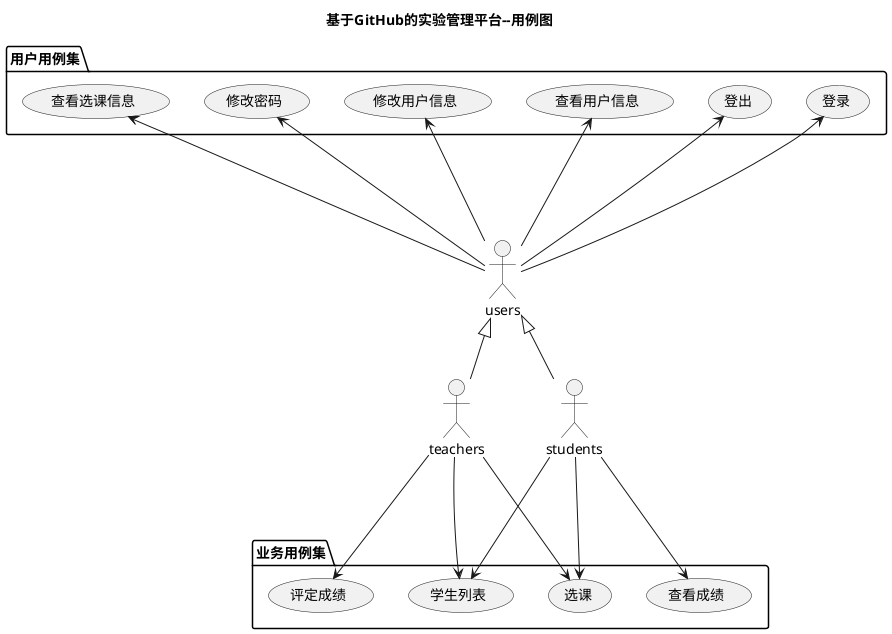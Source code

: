 @startuml
title 基于GitHub的实验管理平台--用例图
actor teachers
actor students
actor users
users <|-- teachers
users <|-- students

package 用户用例集 {
users --up-> (登录)
users --up-> (登出)
users --up-> (查看用户信息)
users --up-> (修改用户信息)
users --up-> (修改密码)
users --up-> (查看选课信息)
}
package 业务用例集 {
teachers ---> (评定成绩)
teachers ---> (学生列表)
students ---> (学生列表)
teachers ---> (选课)
students ---> (选课)
students ---> (查看成绩)
}

@enduml